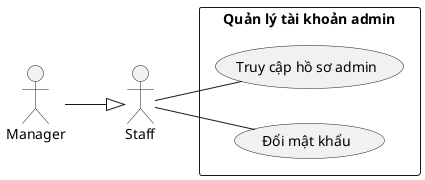 @startuml QuanLyTaiKhoanAdmin
left to right direction
actor nhanVien as "Staff"
actor quanLy as "Manager"
quanLy --^ nhanVien
rectangle "Quản lý tài khoản admin"{
    usecase truyCapHoSoCaNhanAdmin as "Truy cập hồ sơ admin"
    usecase doiMatKhau as "Đổi mật khẩu"
}
nhanVien -- truyCapHoSoCaNhanAdmin
nhanVien -- doiMatKhau
